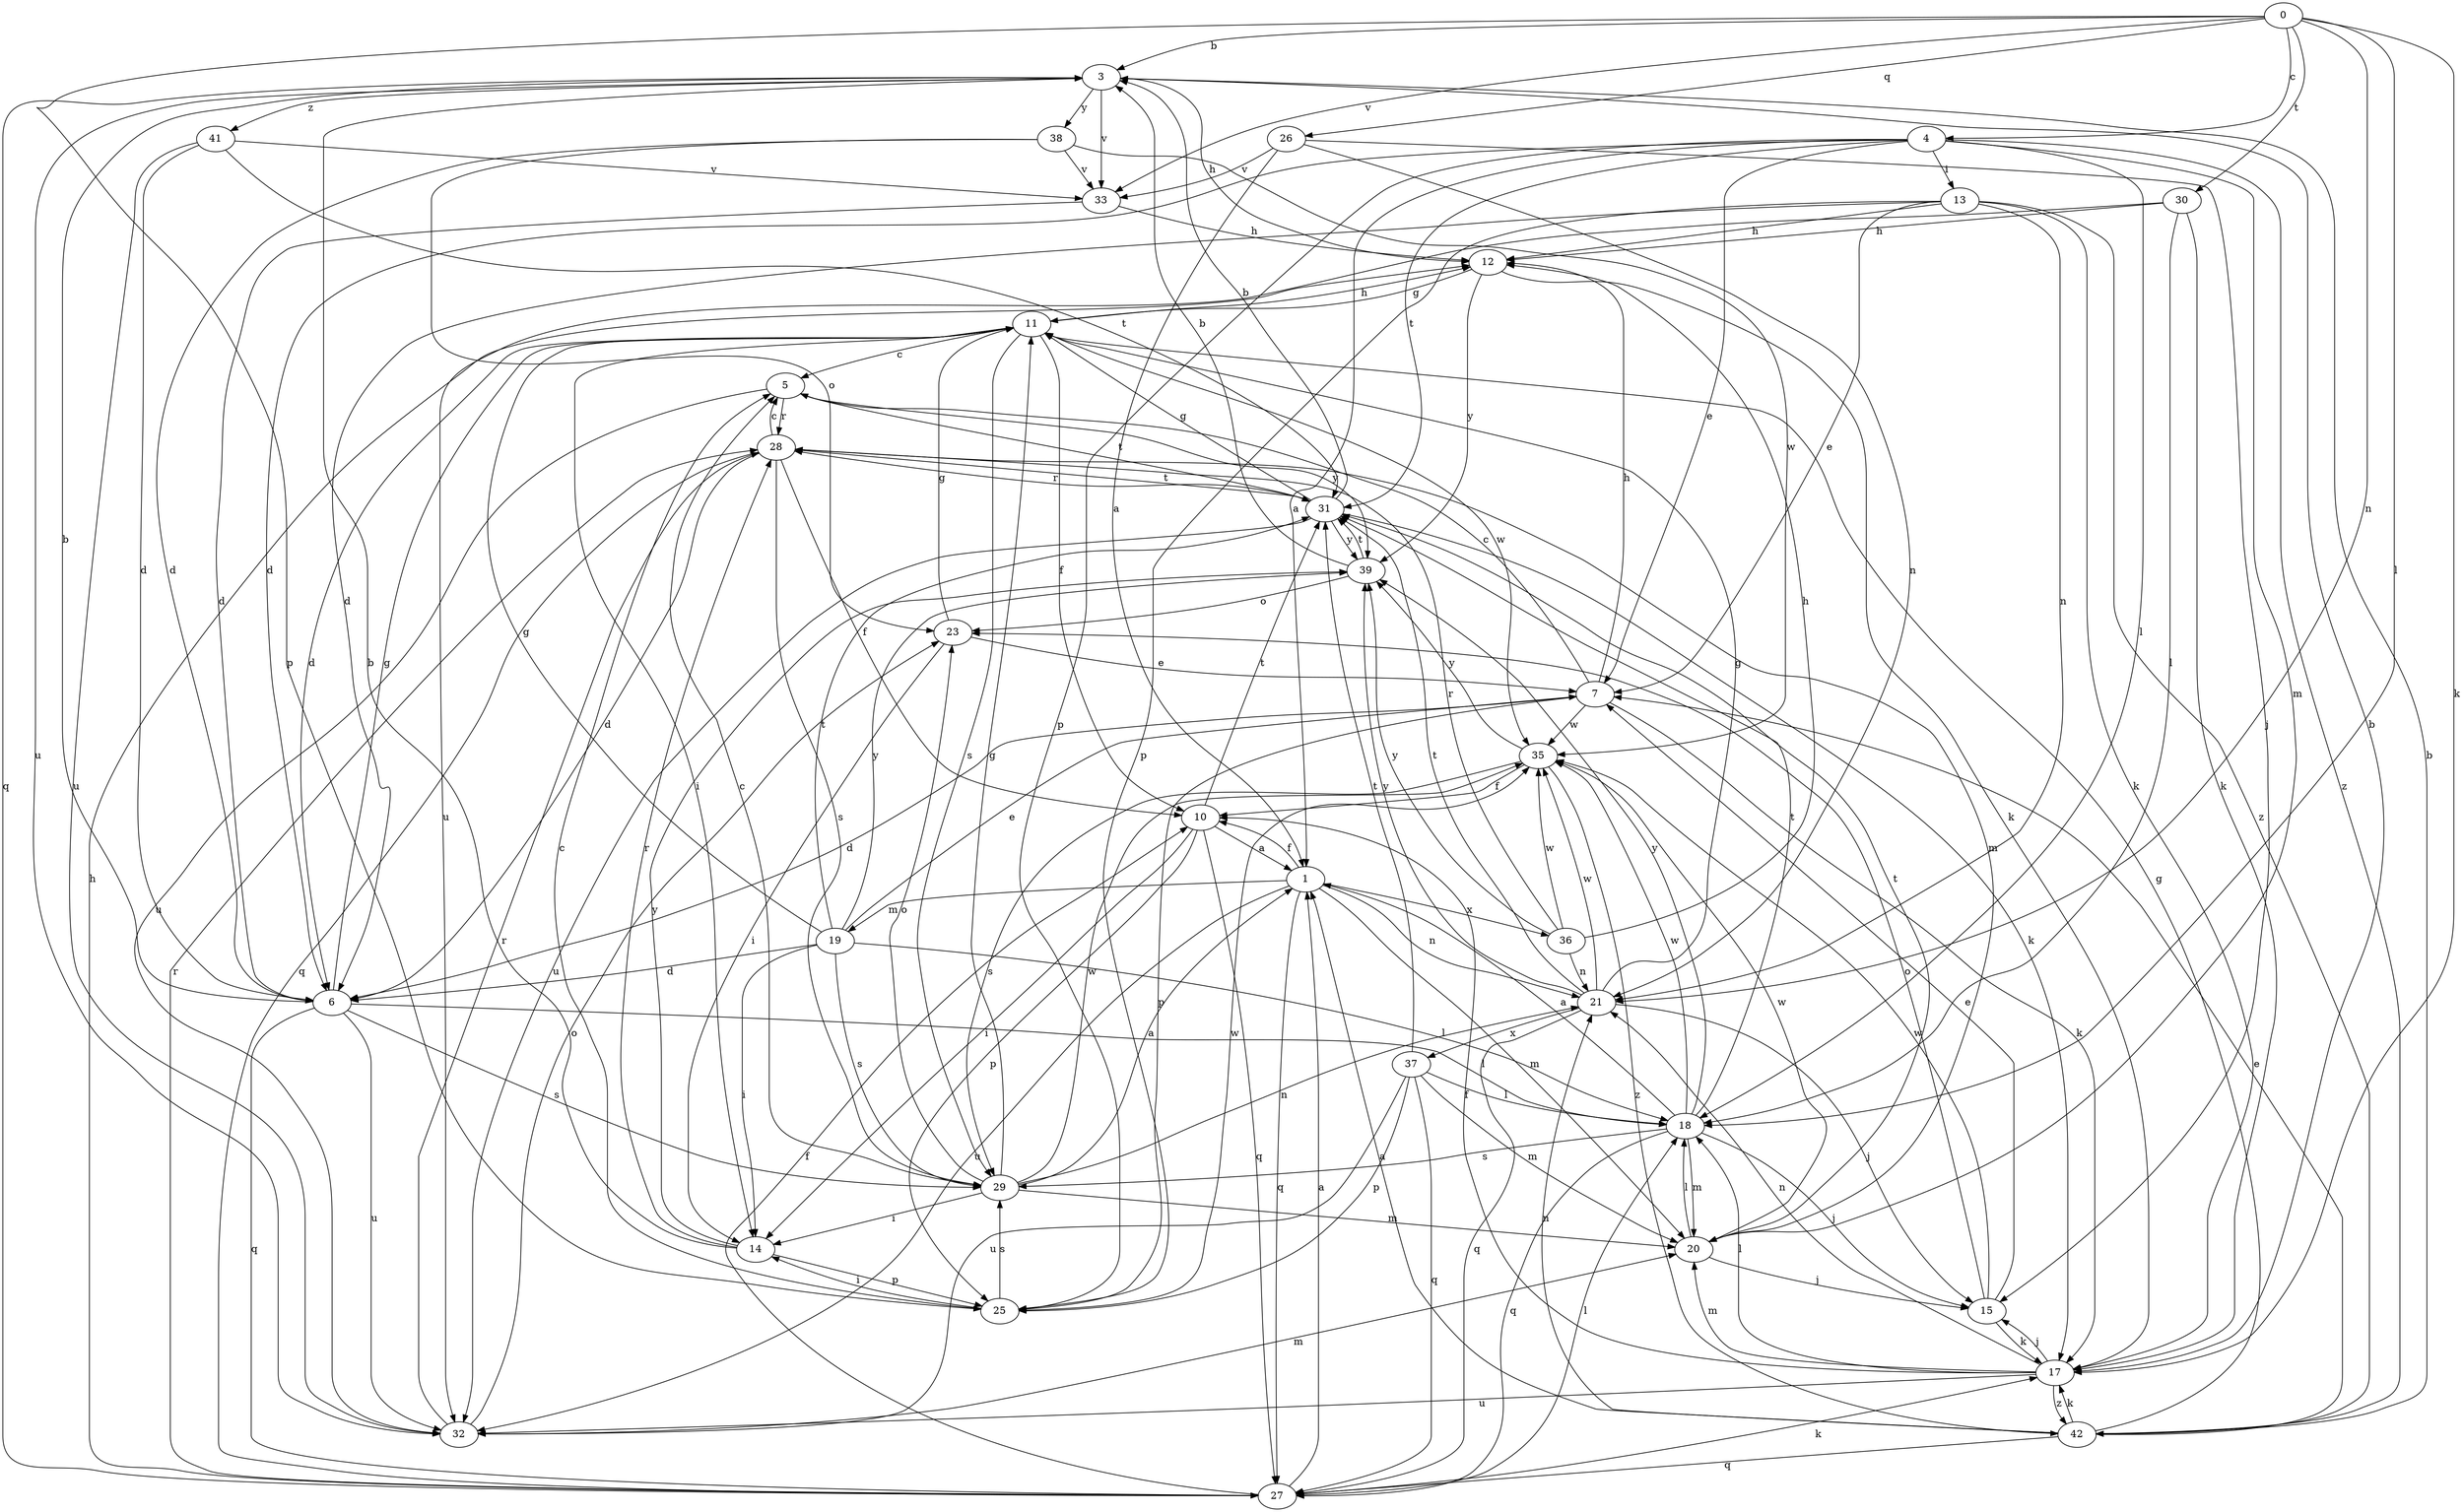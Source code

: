 strict digraph  {
0;
1;
3;
4;
5;
6;
7;
10;
11;
12;
13;
14;
15;
17;
18;
19;
20;
21;
23;
25;
26;
27;
28;
29;
30;
31;
32;
33;
35;
36;
37;
38;
39;
41;
42;
0 -> 3  [label=b];
0 -> 4  [label=c];
0 -> 17  [label=k];
0 -> 18  [label=l];
0 -> 21  [label=n];
0 -> 25  [label=p];
0 -> 26  [label=q];
0 -> 30  [label=t];
0 -> 33  [label=v];
1 -> 10  [label=f];
1 -> 19  [label=m];
1 -> 20  [label=m];
1 -> 21  [label=n];
1 -> 27  [label=q];
1 -> 32  [label=u];
1 -> 36  [label=x];
3 -> 12  [label=h];
3 -> 27  [label=q];
3 -> 32  [label=u];
3 -> 33  [label=v];
3 -> 38  [label=y];
3 -> 41  [label=z];
4 -> 1  [label=a];
4 -> 6  [label=d];
4 -> 7  [label=e];
4 -> 13  [label=i];
4 -> 18  [label=l];
4 -> 20  [label=m];
4 -> 25  [label=p];
4 -> 31  [label=t];
4 -> 42  [label=z];
5 -> 28  [label=r];
5 -> 31  [label=t];
5 -> 32  [label=u];
5 -> 39  [label=y];
6 -> 3  [label=b];
6 -> 11  [label=g];
6 -> 18  [label=l];
6 -> 27  [label=q];
6 -> 29  [label=s];
6 -> 32  [label=u];
7 -> 5  [label=c];
7 -> 6  [label=d];
7 -> 12  [label=h];
7 -> 17  [label=k];
7 -> 25  [label=p];
7 -> 35  [label=w];
10 -> 1  [label=a];
10 -> 14  [label=i];
10 -> 25  [label=p];
10 -> 27  [label=q];
10 -> 31  [label=t];
11 -> 5  [label=c];
11 -> 6  [label=d];
11 -> 10  [label=f];
11 -> 12  [label=h];
11 -> 14  [label=i];
11 -> 29  [label=s];
11 -> 35  [label=w];
12 -> 11  [label=g];
12 -> 17  [label=k];
12 -> 39  [label=y];
13 -> 6  [label=d];
13 -> 7  [label=e];
13 -> 12  [label=h];
13 -> 17  [label=k];
13 -> 21  [label=n];
13 -> 25  [label=p];
13 -> 42  [label=z];
14 -> 3  [label=b];
14 -> 25  [label=p];
14 -> 28  [label=r];
14 -> 39  [label=y];
15 -> 7  [label=e];
15 -> 17  [label=k];
15 -> 23  [label=o];
15 -> 35  [label=w];
17 -> 3  [label=b];
17 -> 10  [label=f];
17 -> 15  [label=j];
17 -> 18  [label=l];
17 -> 20  [label=m];
17 -> 21  [label=n];
17 -> 32  [label=u];
17 -> 42  [label=z];
18 -> 1  [label=a];
18 -> 15  [label=j];
18 -> 20  [label=m];
18 -> 27  [label=q];
18 -> 29  [label=s];
18 -> 31  [label=t];
18 -> 35  [label=w];
18 -> 39  [label=y];
19 -> 6  [label=d];
19 -> 7  [label=e];
19 -> 11  [label=g];
19 -> 14  [label=i];
19 -> 18  [label=l];
19 -> 29  [label=s];
19 -> 31  [label=t];
19 -> 39  [label=y];
20 -> 15  [label=j];
20 -> 18  [label=l];
20 -> 31  [label=t];
20 -> 35  [label=w];
21 -> 11  [label=g];
21 -> 15  [label=j];
21 -> 27  [label=q];
21 -> 31  [label=t];
21 -> 35  [label=w];
21 -> 37  [label=x];
21 -> 39  [label=y];
23 -> 7  [label=e];
23 -> 11  [label=g];
23 -> 14  [label=i];
25 -> 5  [label=c];
25 -> 14  [label=i];
25 -> 29  [label=s];
25 -> 35  [label=w];
26 -> 1  [label=a];
26 -> 15  [label=j];
26 -> 21  [label=n];
26 -> 33  [label=v];
27 -> 1  [label=a];
27 -> 10  [label=f];
27 -> 12  [label=h];
27 -> 17  [label=k];
27 -> 18  [label=l];
27 -> 28  [label=r];
28 -> 5  [label=c];
28 -> 6  [label=d];
28 -> 10  [label=f];
28 -> 20  [label=m];
28 -> 27  [label=q];
28 -> 29  [label=s];
28 -> 31  [label=t];
29 -> 1  [label=a];
29 -> 5  [label=c];
29 -> 11  [label=g];
29 -> 14  [label=i];
29 -> 20  [label=m];
29 -> 21  [label=n];
29 -> 23  [label=o];
29 -> 35  [label=w];
30 -> 12  [label=h];
30 -> 17  [label=k];
30 -> 18  [label=l];
30 -> 32  [label=u];
31 -> 3  [label=b];
31 -> 11  [label=g];
31 -> 17  [label=k];
31 -> 28  [label=r];
31 -> 32  [label=u];
31 -> 39  [label=y];
32 -> 20  [label=m];
32 -> 23  [label=o];
32 -> 28  [label=r];
33 -> 6  [label=d];
33 -> 12  [label=h];
35 -> 10  [label=f];
35 -> 29  [label=s];
35 -> 39  [label=y];
35 -> 42  [label=z];
36 -> 12  [label=h];
36 -> 21  [label=n];
36 -> 28  [label=r];
36 -> 35  [label=w];
36 -> 39  [label=y];
37 -> 18  [label=l];
37 -> 20  [label=m];
37 -> 25  [label=p];
37 -> 27  [label=q];
37 -> 31  [label=t];
37 -> 32  [label=u];
38 -> 6  [label=d];
38 -> 23  [label=o];
38 -> 33  [label=v];
38 -> 35  [label=w];
39 -> 3  [label=b];
39 -> 23  [label=o];
39 -> 31  [label=t];
41 -> 6  [label=d];
41 -> 31  [label=t];
41 -> 32  [label=u];
41 -> 33  [label=v];
42 -> 1  [label=a];
42 -> 3  [label=b];
42 -> 7  [label=e];
42 -> 11  [label=g];
42 -> 17  [label=k];
42 -> 21  [label=n];
42 -> 27  [label=q];
}
